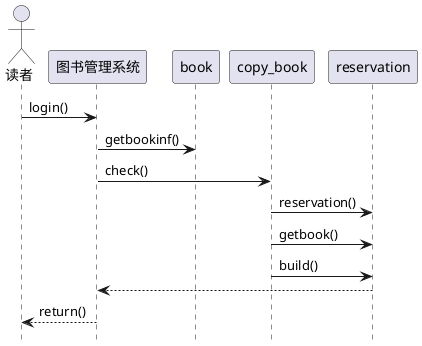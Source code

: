 @startuml
hide footbox
actor 读者
读者 -> 图书管理系统 :login()
图书管理系统 -> book :getbookinf()
图书管理系统 -> copy_book :check()
copy_book -> reservation : reservation()
copy_book -> reservation : getbook()
copy_book -> reservation : build()
图书管理系统 <-- reservation
读者 <-- 图书管理系统 :return()
@enduml